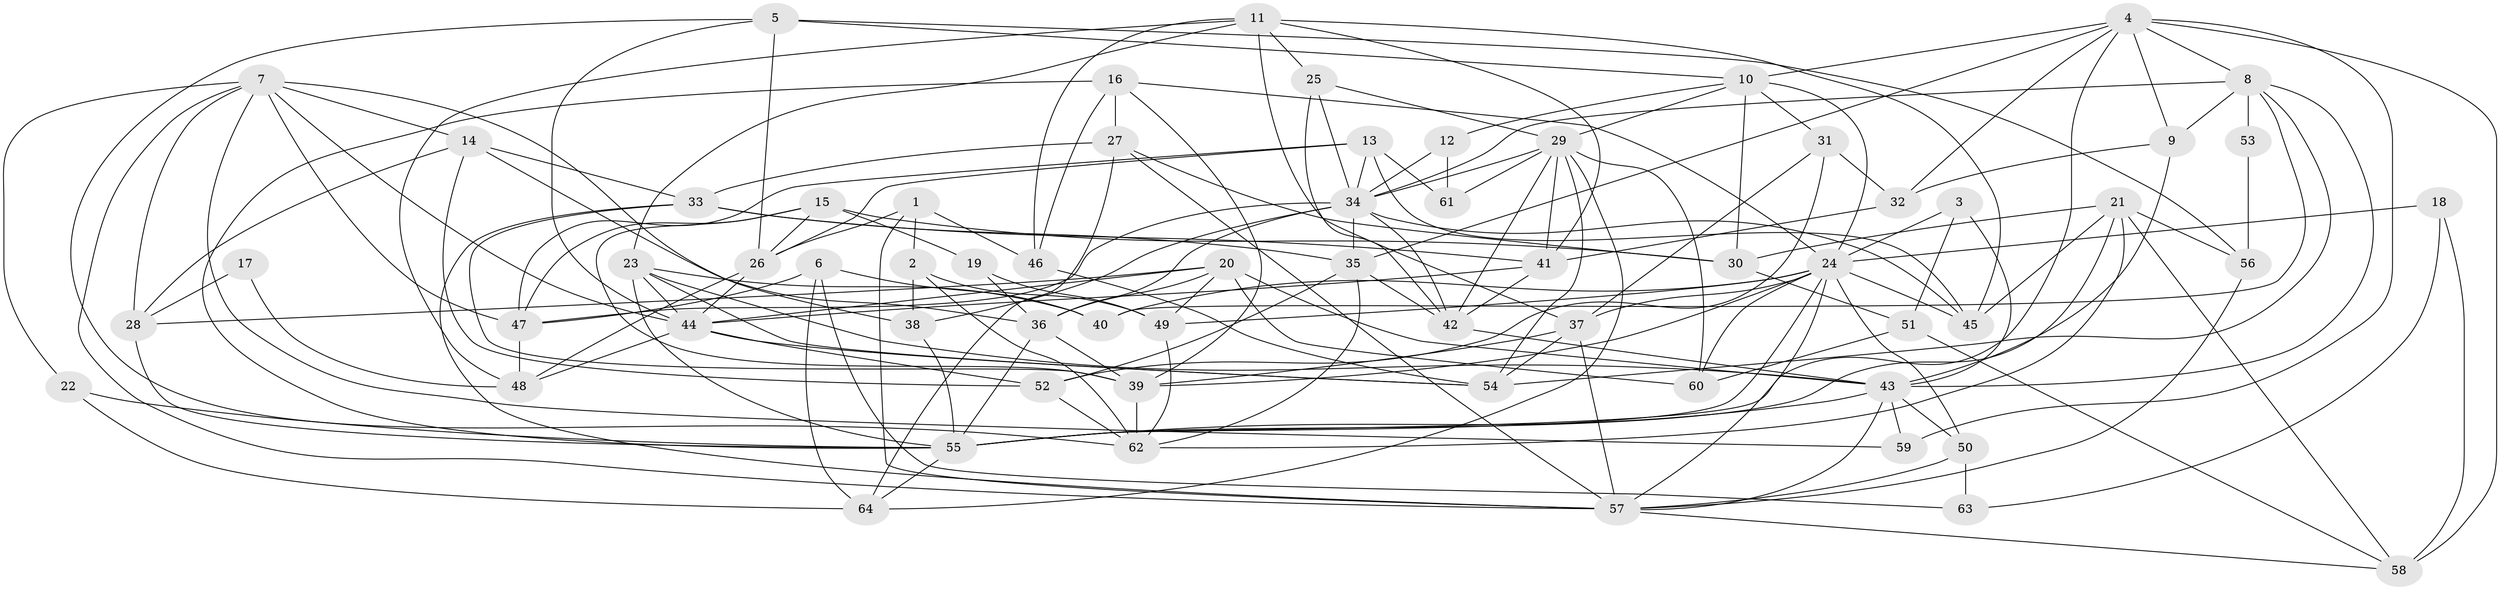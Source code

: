// original degree distribution, {4: 0.28125, 2: 0.171875, 5: 0.203125, 6: 0.0625, 3: 0.2109375, 7: 0.0546875, 8: 0.015625}
// Generated by graph-tools (version 1.1) at 2025/02/03/09/25 03:02:00]
// undirected, 64 vertices, 175 edges
graph export_dot {
graph [start="1"]
  node [color=gray90,style=filled];
  1;
  2;
  3;
  4;
  5;
  6;
  7;
  8;
  9;
  10;
  11;
  12;
  13;
  14;
  15;
  16;
  17;
  18;
  19;
  20;
  21;
  22;
  23;
  24;
  25;
  26;
  27;
  28;
  29;
  30;
  31;
  32;
  33;
  34;
  35;
  36;
  37;
  38;
  39;
  40;
  41;
  42;
  43;
  44;
  45;
  46;
  47;
  48;
  49;
  50;
  51;
  52;
  53;
  54;
  55;
  56;
  57;
  58;
  59;
  60;
  61;
  62;
  63;
  64;
  1 -- 2 [weight=1.0];
  1 -- 26 [weight=1.0];
  1 -- 46 [weight=1.0];
  1 -- 57 [weight=2.0];
  2 -- 38 [weight=1.0];
  2 -- 49 [weight=2.0];
  2 -- 62 [weight=1.0];
  3 -- 24 [weight=1.0];
  3 -- 43 [weight=1.0];
  3 -- 51 [weight=1.0];
  4 -- 8 [weight=1.0];
  4 -- 9 [weight=1.0];
  4 -- 10 [weight=1.0];
  4 -- 32 [weight=1.0];
  4 -- 35 [weight=2.0];
  4 -- 55 [weight=1.0];
  4 -- 58 [weight=1.0];
  4 -- 59 [weight=2.0];
  5 -- 10 [weight=1.0];
  5 -- 26 [weight=1.0];
  5 -- 44 [weight=1.0];
  5 -- 56 [weight=1.0];
  5 -- 62 [weight=1.0];
  6 -- 40 [weight=1.0];
  6 -- 47 [weight=1.0];
  6 -- 63 [weight=1.0];
  6 -- 64 [weight=1.0];
  7 -- 14 [weight=1.0];
  7 -- 22 [weight=1.0];
  7 -- 28 [weight=1.0];
  7 -- 38 [weight=1.0];
  7 -- 44 [weight=1.0];
  7 -- 47 [weight=1.0];
  7 -- 57 [weight=1.0];
  7 -- 59 [weight=1.0];
  8 -- 9 [weight=1.0];
  8 -- 34 [weight=1.0];
  8 -- 40 [weight=1.0];
  8 -- 43 [weight=1.0];
  8 -- 53 [weight=1.0];
  8 -- 54 [weight=1.0];
  9 -- 32 [weight=1.0];
  9 -- 43 [weight=1.0];
  10 -- 12 [weight=1.0];
  10 -- 24 [weight=1.0];
  10 -- 29 [weight=1.0];
  10 -- 30 [weight=1.0];
  10 -- 31 [weight=1.0];
  11 -- 23 [weight=1.0];
  11 -- 25 [weight=1.0];
  11 -- 37 [weight=1.0];
  11 -- 41 [weight=1.0];
  11 -- 45 [weight=1.0];
  11 -- 46 [weight=1.0];
  11 -- 48 [weight=1.0];
  12 -- 34 [weight=1.0];
  12 -- 61 [weight=1.0];
  13 -- 26 [weight=1.0];
  13 -- 34 [weight=1.0];
  13 -- 45 [weight=1.0];
  13 -- 47 [weight=1.0];
  13 -- 61 [weight=1.0];
  14 -- 28 [weight=1.0];
  14 -- 33 [weight=1.0];
  14 -- 36 [weight=1.0];
  14 -- 52 [weight=1.0];
  15 -- 19 [weight=1.0];
  15 -- 26 [weight=1.0];
  15 -- 30 [weight=1.0];
  15 -- 39 [weight=1.0];
  15 -- 47 [weight=1.0];
  16 -- 24 [weight=1.0];
  16 -- 27 [weight=1.0];
  16 -- 39 [weight=1.0];
  16 -- 46 [weight=1.0];
  16 -- 55 [weight=1.0];
  17 -- 28 [weight=1.0];
  17 -- 48 [weight=1.0];
  18 -- 24 [weight=1.0];
  18 -- 58 [weight=1.0];
  18 -- 63 [weight=1.0];
  19 -- 36 [weight=1.0];
  19 -- 49 [weight=1.0];
  20 -- 28 [weight=1.0];
  20 -- 36 [weight=1.0];
  20 -- 43 [weight=1.0];
  20 -- 44 [weight=1.0];
  20 -- 49 [weight=1.0];
  20 -- 60 [weight=1.0];
  21 -- 30 [weight=1.0];
  21 -- 45 [weight=1.0];
  21 -- 55 [weight=1.0];
  21 -- 56 [weight=1.0];
  21 -- 58 [weight=1.0];
  21 -- 62 [weight=1.0];
  22 -- 55 [weight=1.0];
  22 -- 64 [weight=2.0];
  23 -- 40 [weight=2.0];
  23 -- 43 [weight=1.0];
  23 -- 44 [weight=1.0];
  23 -- 54 [weight=1.0];
  23 -- 55 [weight=2.0];
  24 -- 37 [weight=1.0];
  24 -- 39 [weight=1.0];
  24 -- 40 [weight=1.0];
  24 -- 45 [weight=1.0];
  24 -- 49 [weight=1.0];
  24 -- 50 [weight=1.0];
  24 -- 55 [weight=1.0];
  24 -- 57 [weight=1.0];
  24 -- 60 [weight=1.0];
  25 -- 29 [weight=1.0];
  25 -- 34 [weight=1.0];
  25 -- 42 [weight=1.0];
  26 -- 44 [weight=1.0];
  26 -- 48 [weight=1.0];
  27 -- 30 [weight=1.0];
  27 -- 33 [weight=1.0];
  27 -- 57 [weight=1.0];
  27 -- 64 [weight=2.0];
  28 -- 55 [weight=1.0];
  29 -- 34 [weight=1.0];
  29 -- 41 [weight=1.0];
  29 -- 42 [weight=1.0];
  29 -- 54 [weight=1.0];
  29 -- 60 [weight=1.0];
  29 -- 61 [weight=1.0];
  29 -- 64 [weight=1.0];
  30 -- 51 [weight=1.0];
  31 -- 32 [weight=1.0];
  31 -- 37 [weight=1.0];
  31 -- 52 [weight=1.0];
  32 -- 41 [weight=1.0];
  33 -- 35 [weight=1.0];
  33 -- 39 [weight=1.0];
  33 -- 41 [weight=2.0];
  33 -- 57 [weight=1.0];
  34 -- 35 [weight=1.0];
  34 -- 36 [weight=1.0];
  34 -- 38 [weight=1.0];
  34 -- 42 [weight=1.0];
  34 -- 45 [weight=1.0];
  34 -- 47 [weight=1.0];
  35 -- 42 [weight=1.0];
  35 -- 52 [weight=1.0];
  35 -- 62 [weight=1.0];
  36 -- 39 [weight=1.0];
  36 -- 55 [weight=1.0];
  37 -- 39 [weight=2.0];
  37 -- 54 [weight=1.0];
  37 -- 57 [weight=1.0];
  38 -- 55 [weight=1.0];
  39 -- 62 [weight=1.0];
  41 -- 42 [weight=1.0];
  41 -- 44 [weight=1.0];
  42 -- 43 [weight=1.0];
  43 -- 50 [weight=1.0];
  43 -- 55 [weight=1.0];
  43 -- 57 [weight=1.0];
  43 -- 59 [weight=1.0];
  44 -- 48 [weight=1.0];
  44 -- 52 [weight=2.0];
  44 -- 54 [weight=1.0];
  46 -- 54 [weight=1.0];
  47 -- 48 [weight=1.0];
  49 -- 62 [weight=1.0];
  50 -- 57 [weight=1.0];
  50 -- 63 [weight=1.0];
  51 -- 58 [weight=2.0];
  51 -- 60 [weight=1.0];
  52 -- 62 [weight=1.0];
  53 -- 56 [weight=1.0];
  55 -- 64 [weight=1.0];
  56 -- 57 [weight=1.0];
  57 -- 58 [weight=1.0];
}
